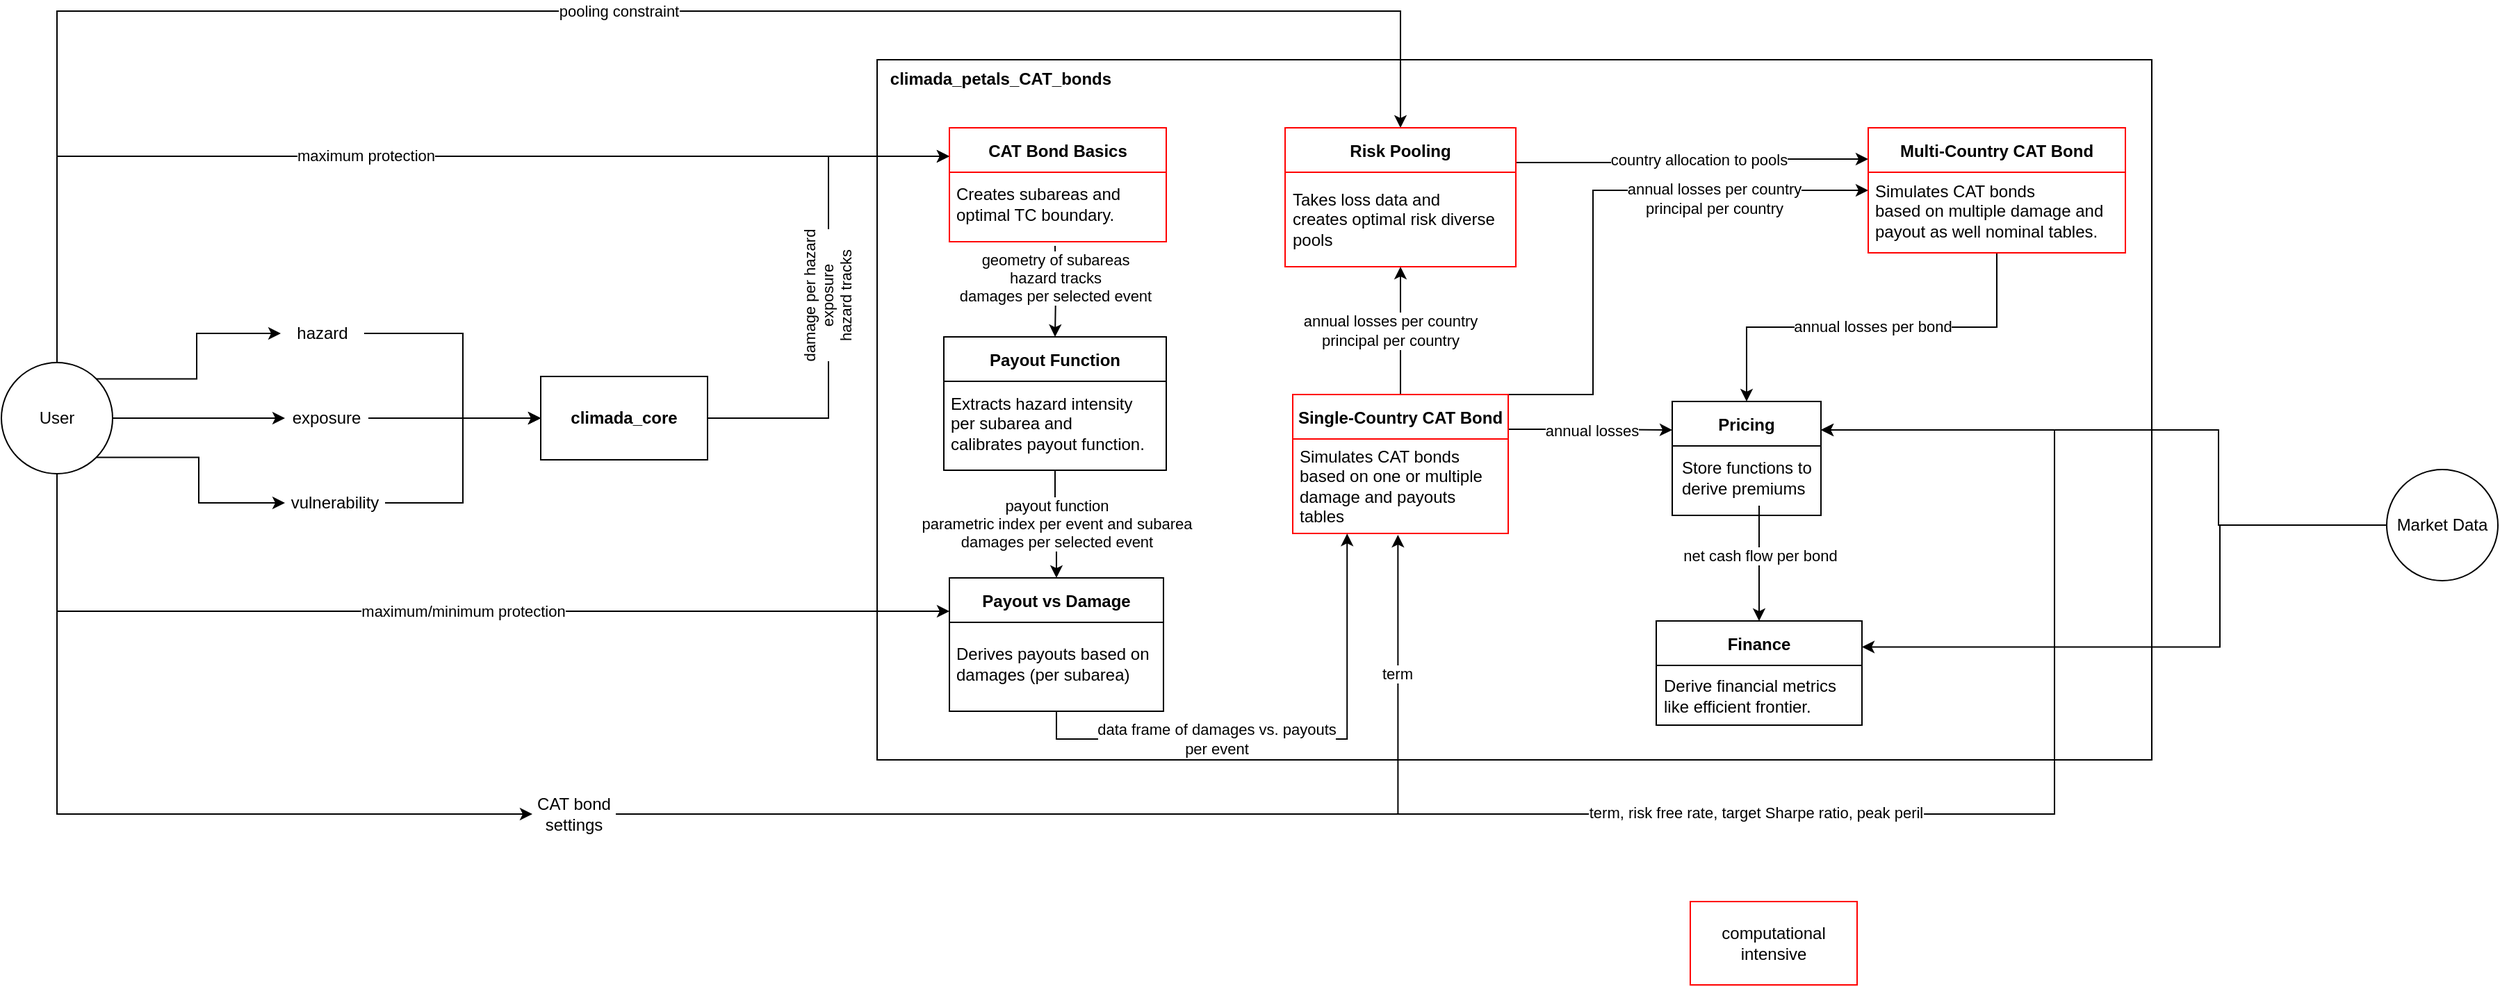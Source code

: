 <mxfile version="28.1.1">
  <diagram name="Page-1" id="bdA8GqdW05c_GUF5dtp6">
    <mxGraphModel dx="3235" dy="1229" grid="0" gridSize="10" guides="1" tooltips="1" connect="1" arrows="1" fold="1" page="1" pageScale="1" pageWidth="1169" pageHeight="827" math="0" shadow="0">
      <root>
        <mxCell id="0" />
        <mxCell id="1" parent="0" />
        <mxCell id="eNb5HaGTE31p3M35cZ-F-33" value="" style="rounded=0;whiteSpace=wrap;html=1;fillColor=none;align=center;labelPosition=center;verticalLabelPosition=top;verticalAlign=middle;" parent="1" vertex="1">
          <mxGeometry x="430" y="119" width="917" height="504" as="geometry" />
        </mxCell>
        <mxCell id="eNb5HaGTE31p3M35cZ-F-45" style="edgeStyle=orthogonalEdgeStyle;rounded=0;orthogonalLoop=1;jettySize=auto;html=1;exitX=1;exitY=1;exitDx=0;exitDy=0;entryX=0;entryY=0.5;entryDx=0;entryDy=0;" parent="1" source="eNb5HaGTE31p3M35cZ-F-1" target="eNb5HaGTE31p3M35cZ-F-4" edge="1">
          <mxGeometry relative="1" as="geometry">
            <mxPoint x="-168" y="279" as="targetPoint" />
          </mxGeometry>
        </mxCell>
        <mxCell id="eNb5HaGTE31p3M35cZ-F-49" style="edgeStyle=orthogonalEdgeStyle;rounded=0;orthogonalLoop=1;jettySize=auto;html=1;exitX=0.5;exitY=1;exitDx=0;exitDy=0;entryX=0;entryY=0.5;entryDx=0;entryDy=0;" parent="1" source="eNb5HaGTE31p3M35cZ-F-1" target="eNb5HaGTE31p3M35cZ-F-48" edge="1">
          <mxGeometry relative="1" as="geometry" />
        </mxCell>
        <mxCell id="yakTs8DD9-V0mHupV9pz-1" style="edgeStyle=orthogonalEdgeStyle;rounded=0;orthogonalLoop=1;jettySize=auto;html=1;exitX=1;exitY=0.5;exitDx=0;exitDy=0;" parent="1" source="eNb5HaGTE31p3M35cZ-F-1" target="eNb5HaGTE31p3M35cZ-F-3" edge="1">
          <mxGeometry relative="1" as="geometry" />
        </mxCell>
        <mxCell id="yakTs8DD9-V0mHupV9pz-2" style="edgeStyle=orthogonalEdgeStyle;rounded=0;orthogonalLoop=1;jettySize=auto;html=1;exitX=1;exitY=0;exitDx=0;exitDy=0;entryX=0;entryY=0.5;entryDx=0;entryDy=0;" parent="1" source="eNb5HaGTE31p3M35cZ-F-1" target="eNb5HaGTE31p3M35cZ-F-2" edge="1">
          <mxGeometry relative="1" as="geometry" />
        </mxCell>
        <mxCell id="yCh1rvR_kyDRK39HySi6-8" style="edgeStyle=orthogonalEdgeStyle;rounded=0;orthogonalLoop=1;jettySize=auto;html=1;exitX=0.5;exitY=0;exitDx=0;exitDy=0;entryX=0;entryY=0.25;entryDx=0;entryDy=0;" edge="1" parent="1" source="eNb5HaGTE31p3M35cZ-F-1" target="eNb5HaGTE31p3M35cZ-F-16">
          <mxGeometry relative="1" as="geometry" />
        </mxCell>
        <mxCell id="yCh1rvR_kyDRK39HySi6-9" value="maximum protection" style="edgeLabel;html=1;align=center;verticalAlign=middle;resizable=0;points=[];" vertex="1" connectable="0" parent="yCh1rvR_kyDRK39HySi6-8">
          <mxGeometry x="-0.072" relative="1" as="geometry">
            <mxPoint x="3" y="-1" as="offset" />
          </mxGeometry>
        </mxCell>
        <mxCell id="yCh1rvR_kyDRK39HySi6-10" style="edgeStyle=orthogonalEdgeStyle;rounded=0;orthogonalLoop=1;jettySize=auto;html=1;exitX=0.5;exitY=1;exitDx=0;exitDy=0;entryX=0;entryY=0.25;entryDx=0;entryDy=0;" edge="1" parent="1" source="eNb5HaGTE31p3M35cZ-F-1" target="eNb5HaGTE31p3M35cZ-F-12">
          <mxGeometry relative="1" as="geometry" />
        </mxCell>
        <mxCell id="yCh1rvR_kyDRK39HySi6-11" value="maximum/minimum protection" style="edgeLabel;html=1;align=center;verticalAlign=middle;resizable=0;points=[];" vertex="1" connectable="0" parent="yCh1rvR_kyDRK39HySi6-10">
          <mxGeometry x="0.056" relative="1" as="geometry">
            <mxPoint as="offset" />
          </mxGeometry>
        </mxCell>
        <mxCell id="yCh1rvR_kyDRK39HySi6-21" style="edgeStyle=orthogonalEdgeStyle;rounded=0;orthogonalLoop=1;jettySize=auto;html=1;exitX=0.5;exitY=0;exitDx=0;exitDy=0;entryX=0.5;entryY=0;entryDx=0;entryDy=0;" edge="1" parent="1" source="eNb5HaGTE31p3M35cZ-F-1" target="eNb5HaGTE31p3M35cZ-F-35">
          <mxGeometry relative="1" as="geometry">
            <Array as="points">
              <mxPoint x="-160" y="84" />
              <mxPoint x="807" y="84" />
            </Array>
          </mxGeometry>
        </mxCell>
        <mxCell id="yCh1rvR_kyDRK39HySi6-22" value="pooling constraint" style="edgeLabel;html=1;align=center;verticalAlign=middle;resizable=0;points=[];" vertex="1" connectable="0" parent="yCh1rvR_kyDRK39HySi6-21">
          <mxGeometry x="0.008" y="1" relative="1" as="geometry">
            <mxPoint y="1" as="offset" />
          </mxGeometry>
        </mxCell>
        <mxCell id="eNb5HaGTE31p3M35cZ-F-1" value="User" style="ellipse;whiteSpace=wrap;html=1;aspect=fixed;" parent="1" vertex="1">
          <mxGeometry x="-200" y="337" width="80" height="80" as="geometry" />
        </mxCell>
        <mxCell id="yakTs8DD9-V0mHupV9pz-4" style="edgeStyle=orthogonalEdgeStyle;rounded=0;orthogonalLoop=1;jettySize=auto;html=1;exitX=1;exitY=0.5;exitDx=0;exitDy=0;entryX=0;entryY=0.5;entryDx=0;entryDy=0;" parent="1" source="eNb5HaGTE31p3M35cZ-F-2" target="eNb5HaGTE31p3M35cZ-F-5" edge="1">
          <mxGeometry relative="1" as="geometry">
            <Array as="points">
              <mxPoint x="132" y="316" />
              <mxPoint x="132" y="377" />
            </Array>
          </mxGeometry>
        </mxCell>
        <mxCell id="yakTs8DD9-V0mHupV9pz-3" style="edgeStyle=orthogonalEdgeStyle;rounded=0;orthogonalLoop=1;jettySize=auto;html=1;exitX=1;exitY=0.5;exitDx=0;exitDy=0;entryX=0;entryY=0.5;entryDx=0;entryDy=0;" parent="1" source="eNb5HaGTE31p3M35cZ-F-3" target="eNb5HaGTE31p3M35cZ-F-5" edge="1">
          <mxGeometry relative="1" as="geometry" />
        </mxCell>
        <mxCell id="eNb5HaGTE31p3M35cZ-F-3" value="exposure" style="text;html=1;align=center;verticalAlign=middle;whiteSpace=wrap;rounded=0;" parent="1" vertex="1">
          <mxGeometry x="4" y="362" width="60" height="30" as="geometry" />
        </mxCell>
        <mxCell id="eNb5HaGTE31p3M35cZ-F-47" style="edgeStyle=orthogonalEdgeStyle;rounded=0;orthogonalLoop=1;jettySize=auto;html=1;exitX=1;exitY=0.5;exitDx=0;exitDy=0;entryX=0;entryY=0.5;entryDx=0;entryDy=0;" parent="1" source="eNb5HaGTE31p3M35cZ-F-4" target="eNb5HaGTE31p3M35cZ-F-5" edge="1">
          <mxGeometry relative="1" as="geometry" />
        </mxCell>
        <mxCell id="eNb5HaGTE31p3M35cZ-F-4" value="vulnerability" style="text;html=1;align=center;verticalAlign=middle;whiteSpace=wrap;rounded=0;" parent="1" vertex="1">
          <mxGeometry x="4" y="423" width="72" height="30" as="geometry" />
        </mxCell>
        <mxCell id="eNb5HaGTE31p3M35cZ-F-37" style="edgeStyle=orthogonalEdgeStyle;rounded=0;orthogonalLoop=1;jettySize=auto;html=1;entryX=0.5;entryY=1;entryDx=0;entryDy=0;startArrow=none;startFill=0;exitX=0.5;exitY=0;exitDx=0;exitDy=0;" parent="1" source="eNb5HaGTE31p3M35cZ-F-6" target="eNb5HaGTE31p3M35cZ-F-35" edge="1">
          <mxGeometry relative="1" as="geometry">
            <Array as="points" />
          </mxGeometry>
        </mxCell>
        <mxCell id="IWyzGzTmUGrgQouWK2GI-6" value="annual losses per country&lt;div&gt;principal per country&lt;/div&gt;" style="edgeLabel;html=1;align=center;verticalAlign=middle;resizable=0;points=[];" parent="eNb5HaGTE31p3M35cZ-F-37" vertex="1" connectable="0">
          <mxGeometry x="0.093" y="1" relative="1" as="geometry">
            <mxPoint x="-7" y="4" as="offset" />
          </mxGeometry>
        </mxCell>
        <mxCell id="yakTs8DD9-V0mHupV9pz-16" style="edgeStyle=orthogonalEdgeStyle;rounded=0;orthogonalLoop=1;jettySize=auto;html=1;entryX=0;entryY=0.25;entryDx=0;entryDy=0;exitX=1;exitY=0.25;exitDx=0;exitDy=0;" parent="1" source="eNb5HaGTE31p3M35cZ-F-6" target="eNb5HaGTE31p3M35cZ-F-10" edge="1">
          <mxGeometry relative="1" as="geometry">
            <Array as="points" />
          </mxGeometry>
        </mxCell>
        <mxCell id="yakTs8DD9-V0mHupV9pz-17" value="annual losses" style="edgeLabel;html=1;align=center;verticalAlign=middle;resizable=0;points=[];" parent="yakTs8DD9-V0mHupV9pz-16" vertex="1" connectable="0">
          <mxGeometry x="0.346" y="1" relative="1" as="geometry">
            <mxPoint x="-20" y="1" as="offset" />
          </mxGeometry>
        </mxCell>
        <mxCell id="yCh1rvR_kyDRK39HySi6-12" style="edgeStyle=orthogonalEdgeStyle;rounded=0;orthogonalLoop=1;jettySize=auto;html=1;exitX=1;exitY=0;exitDx=0;exitDy=0;entryX=0;entryY=0.5;entryDx=0;entryDy=0;" edge="1" parent="1" source="eNb5HaGTE31p3M35cZ-F-6" target="yakTs8DD9-V0mHupV9pz-8">
          <mxGeometry relative="1" as="geometry">
            <Array as="points">
              <mxPoint x="945" y="360" />
              <mxPoint x="945" y="213" />
            </Array>
          </mxGeometry>
        </mxCell>
        <mxCell id="yCh1rvR_kyDRK39HySi6-13" value="annual losses per country&lt;div&gt;principal per country&lt;/div&gt;" style="edgeLabel;html=1;align=center;verticalAlign=middle;resizable=0;points=[];" vertex="1" connectable="0" parent="yCh1rvR_kyDRK39HySi6-12">
          <mxGeometry x="-0.224" y="-1" relative="1" as="geometry">
            <mxPoint x="86" y="-45" as="offset" />
          </mxGeometry>
        </mxCell>
        <mxCell id="eNb5HaGTE31p3M35cZ-F-6" value="Single-Country CAT Bond" style="swimlane;startSize=32;align=center;strokeColor=#FF0000;" parent="1" vertex="1">
          <mxGeometry x="729" y="360" width="155" height="100" as="geometry">
            <mxRectangle x="382" y="140" width="145" height="26" as="alternateBounds" />
          </mxGeometry>
        </mxCell>
        <mxCell id="eNb5HaGTE31p3M35cZ-F-8" value="Simulates CAT bonds&amp;nbsp;&lt;div&gt;based on one or multiple&amp;nbsp;&lt;/div&gt;&lt;div&gt;damage and payouts&amp;nbsp;&lt;/div&gt;&lt;div&gt;tables&lt;/div&gt;" style="text;html=1;align=left;verticalAlign=middle;resizable=0;points=[];autosize=1;strokeColor=none;fillColor=none;" parent="eNb5HaGTE31p3M35cZ-F-6" vertex="1">
          <mxGeometry x="3" y="32" width="153" height="68" as="geometry" />
        </mxCell>
        <mxCell id="yakTs8DD9-V0mHupV9pz-28" style="edgeStyle=orthogonalEdgeStyle;rounded=0;orthogonalLoop=1;jettySize=auto;html=1;entryX=0;entryY=0.25;entryDx=0;entryDy=0;" parent="1" source="eNb5HaGTE31p3M35cZ-F-5" target="eNb5HaGTE31p3M35cZ-F-16" edge="1">
          <mxGeometry relative="1" as="geometry" />
        </mxCell>
        <mxCell id="yakTs8DD9-V0mHupV9pz-29" value="damage per hazard&lt;div&gt;exposure&lt;/div&gt;&lt;div&gt;hazard tracks&lt;/div&gt;" style="edgeLabel;html=1;align=center;verticalAlign=middle;resizable=0;points=[];rotation=-90;" parent="yakTs8DD9-V0mHupV9pz-28" vertex="1" connectable="0">
          <mxGeometry x="-0.04" y="-1" relative="1" as="geometry">
            <mxPoint x="-2" y="-1" as="offset" />
          </mxGeometry>
        </mxCell>
        <mxCell id="eNb5HaGTE31p3M35cZ-F-5" value="&lt;b&gt;climada_core&lt;/b&gt;" style="rounded=0;whiteSpace=wrap;html=1;" parent="1" vertex="1">
          <mxGeometry x="188" y="347" width="120" height="60" as="geometry" />
        </mxCell>
        <mxCell id="yakTs8DD9-V0mHupV9pz-12" style="edgeStyle=orthogonalEdgeStyle;rounded=0;orthogonalLoop=1;jettySize=auto;html=1;exitX=0.5;exitY=1;exitDx=0;exitDy=0;entryX=0.5;entryY=0;entryDx=0;entryDy=0;" parent="1" source="yakTs8DD9-V0mHupV9pz-8" target="eNb5HaGTE31p3M35cZ-F-10" edge="1">
          <mxGeometry relative="1" as="geometry" />
        </mxCell>
        <mxCell id="yakTs8DD9-V0mHupV9pz-13" value="annual losses per bond" style="edgeLabel;html=1;align=center;verticalAlign=middle;resizable=0;points=[];" parent="yakTs8DD9-V0mHupV9pz-12" vertex="1" connectable="0">
          <mxGeometry x="-0.359" relative="1" as="geometry">
            <mxPoint x="-51" y="-1" as="offset" />
          </mxGeometry>
        </mxCell>
        <mxCell id="eNb5HaGTE31p3M35cZ-F-10" value="Pricing" style="swimlane;startSize=32;align=center;" parent="1" vertex="1">
          <mxGeometry x="1002" y="365" width="107" height="82" as="geometry">
            <mxRectangle x="382" y="140" width="145" height="26" as="alternateBounds" />
          </mxGeometry>
        </mxCell>
        <mxCell id="eNb5HaGTE31p3M35cZ-F-11" value="Store functions to&amp;nbsp;&lt;div&gt;derive premiums&lt;/div&gt;" style="text;html=1;align=left;verticalAlign=middle;resizable=0;points=[];autosize=1;strokeColor=none;fillColor=none;" parent="eNb5HaGTE31p3M35cZ-F-10" vertex="1">
          <mxGeometry x="5" y="35" width="115" height="40" as="geometry" />
        </mxCell>
        <mxCell id="eNb5HaGTE31p3M35cZ-F-30" style="edgeStyle=orthogonalEdgeStyle;rounded=0;orthogonalLoop=1;jettySize=auto;html=1;exitX=0.5;exitY=1;exitDx=0;exitDy=0;entryX=0.236;entryY=1.002;entryDx=0;entryDy=0;entryPerimeter=0;" parent="1" source="eNb5HaGTE31p3M35cZ-F-12" target="eNb5HaGTE31p3M35cZ-F-8" edge="1">
          <mxGeometry relative="1" as="geometry" />
        </mxCell>
        <mxCell id="IWyzGzTmUGrgQouWK2GI-1" value="data frame of damages vs. payouts&lt;div&gt;per event&lt;/div&gt;" style="edgeLabel;html=1;align=center;verticalAlign=middle;resizable=0;points=[];rotation=0;" parent="eNb5HaGTE31p3M35cZ-F-30" vertex="1" connectable="0">
          <mxGeometry x="0.079" y="-1" relative="1" as="geometry">
            <mxPoint x="-69" y="-1" as="offset" />
          </mxGeometry>
        </mxCell>
        <mxCell id="eNb5HaGTE31p3M35cZ-F-12" value="Payout vs Damage" style="swimlane;startSize=32;align=center;" parent="1" vertex="1">
          <mxGeometry x="482" y="492" width="154" height="96" as="geometry">
            <mxRectangle x="382" y="140" width="145" height="26" as="alternateBounds" />
          </mxGeometry>
        </mxCell>
        <mxCell id="eNb5HaGTE31p3M35cZ-F-13" value="Derives payouts based on&amp;nbsp;&lt;div&gt;damages (per subarea)&lt;/div&gt;" style="text;html=1;align=left;verticalAlign=middle;resizable=0;points=[];autosize=1;strokeColor=none;fillColor=none;" parent="eNb5HaGTE31p3M35cZ-F-12" vertex="1">
          <mxGeometry x="3" y="42" width="160" height="40" as="geometry" />
        </mxCell>
        <mxCell id="eNb5HaGTE31p3M35cZ-F-16" value="CAT Bond Basics" style="swimlane;startSize=32;align=center;strokeColor=#FF0000;" parent="1" vertex="1">
          <mxGeometry x="482" y="168" width="156" height="82" as="geometry">
            <mxRectangle x="382" y="140" width="145" height="26" as="alternateBounds" />
          </mxGeometry>
        </mxCell>
        <mxCell id="eNb5HaGTE31p3M35cZ-F-17" value="Creates subareas and&amp;nbsp;&lt;div&gt;optimal TC boundary.&lt;br&gt;&lt;/div&gt;" style="text;html=1;align=left;verticalAlign=middle;resizable=0;points=[];autosize=1;strokeColor=none;fillColor=none;" parent="eNb5HaGTE31p3M35cZ-F-16" vertex="1">
          <mxGeometry x="3" y="35" width="139" height="40" as="geometry" />
        </mxCell>
        <mxCell id="eNb5HaGTE31p3M35cZ-F-34" value="&lt;b&gt;climada_petals_CAT_bonds&lt;/b&gt;" style="text;html=1;align=center;verticalAlign=middle;whiteSpace=wrap;rounded=0;" parent="1" vertex="1">
          <mxGeometry x="428" y="119" width="182" height="28" as="geometry" />
        </mxCell>
        <mxCell id="yakTs8DD9-V0mHupV9pz-10" style="edgeStyle=orthogonalEdgeStyle;rounded=0;orthogonalLoop=1;jettySize=auto;html=1;exitX=1;exitY=0.25;exitDx=0;exitDy=0;entryX=0;entryY=0.25;entryDx=0;entryDy=0;" parent="1" source="eNb5HaGTE31p3M35cZ-F-35" target="yakTs8DD9-V0mHupV9pz-8" edge="1">
          <mxGeometry relative="1" as="geometry" />
        </mxCell>
        <mxCell id="yakTs8DD9-V0mHupV9pz-11" value="country allocation to pools" style="edgeLabel;html=1;align=center;verticalAlign=middle;resizable=0;points=[];" parent="yakTs8DD9-V0mHupV9pz-10" vertex="1" connectable="0">
          <mxGeometry x="0.266" y="-1" relative="1" as="geometry">
            <mxPoint x="-28" y="-1" as="offset" />
          </mxGeometry>
        </mxCell>
        <mxCell id="eNb5HaGTE31p3M35cZ-F-35" value="Risk Pooling" style="swimlane;startSize=32;align=center;strokeColor=#FF0000;" parent="1" vertex="1">
          <mxGeometry x="723.5" y="168" width="166" height="100" as="geometry">
            <mxRectangle x="382" y="140" width="145" height="26" as="alternateBounds" />
          </mxGeometry>
        </mxCell>
        <mxCell id="eNb5HaGTE31p3M35cZ-F-36" value="Takes loss data and&amp;nbsp;&lt;div&gt;creates optimal risk diverse&lt;/div&gt;&lt;div&gt;pools&lt;/div&gt;" style="text;html=1;align=left;verticalAlign=middle;resizable=0;points=[];autosize=1;strokeColor=none;fillColor=none;" parent="eNb5HaGTE31p3M35cZ-F-35" vertex="1">
          <mxGeometry x="3" y="39" width="163" height="54" as="geometry" />
        </mxCell>
        <mxCell id="eNb5HaGTE31p3M35cZ-F-46" value="" style="edgeStyle=orthogonalEdgeStyle;rounded=0;orthogonalLoop=1;jettySize=auto;html=1;exitX=0.5;exitY=1;exitDx=0;exitDy=0;entryX=1;entryY=0.5;entryDx=0;entryDy=0;strokeColor=none;" parent="1" source="eNb5HaGTE31p3M35cZ-F-16" edge="1">
          <mxGeometry relative="1" as="geometry">
            <mxPoint x="514" y="251" as="sourcePoint" />
            <mxPoint x="398" y="278" as="targetPoint" />
          </mxGeometry>
        </mxCell>
        <mxCell id="yCh1rvR_kyDRK39HySi6-18" style="edgeStyle=orthogonalEdgeStyle;rounded=0;orthogonalLoop=1;jettySize=auto;html=1;exitX=1;exitY=0.5;exitDx=0;exitDy=0;entryX=1;entryY=0.25;entryDx=0;entryDy=0;" edge="1" parent="1" source="eNb5HaGTE31p3M35cZ-F-48" target="eNb5HaGTE31p3M35cZ-F-10">
          <mxGeometry relative="1" as="geometry">
            <Array as="points">
              <mxPoint x="1277" y="662" />
              <mxPoint x="1277" y="386" />
            </Array>
          </mxGeometry>
        </mxCell>
        <mxCell id="yCh1rvR_kyDRK39HySi6-19" value="term, risk free rate, target Sharpe ratio, peak peril" style="edgeLabel;html=1;align=center;verticalAlign=middle;resizable=0;points=[];" vertex="1" connectable="0" parent="yCh1rvR_kyDRK39HySi6-18">
          <mxGeometry x="0.108" y="1" relative="1" as="geometry">
            <mxPoint as="offset" />
          </mxGeometry>
        </mxCell>
        <mxCell id="eNb5HaGTE31p3M35cZ-F-48" value="CAT bond settings" style="text;html=1;align=center;verticalAlign=middle;whiteSpace=wrap;rounded=0;" parent="1" vertex="1">
          <mxGeometry x="182" y="647" width="60" height="30" as="geometry" />
        </mxCell>
        <mxCell id="eNb5HaGTE31p3M35cZ-F-50" style="edgeStyle=orthogonalEdgeStyle;rounded=0;orthogonalLoop=1;jettySize=auto;html=1;exitX=1;exitY=0.5;exitDx=0;exitDy=0;entryX=0.475;entryY=1.015;entryDx=0;entryDy=0;entryPerimeter=0;" parent="1" source="eNb5HaGTE31p3M35cZ-F-48" target="eNb5HaGTE31p3M35cZ-F-8" edge="1">
          <mxGeometry relative="1" as="geometry" />
        </mxCell>
        <mxCell id="IWyzGzTmUGrgQouWK2GI-7" value="term" style="edgeLabel;html=1;align=center;verticalAlign=middle;resizable=0;points=[];" parent="eNb5HaGTE31p3M35cZ-F-50" vertex="1" connectable="0">
          <mxGeometry x="-0.29" y="-1" relative="1" as="geometry">
            <mxPoint x="291" y="-102" as="offset" />
          </mxGeometry>
        </mxCell>
        <mxCell id="eNb5HaGTE31p3M35cZ-F-52" value="Finance" style="swimlane;startSize=32;align=center;" parent="1" vertex="1">
          <mxGeometry x="990.5" y="523" width="148" height="75" as="geometry">
            <mxRectangle x="382" y="140" width="145" height="26" as="alternateBounds" />
          </mxGeometry>
        </mxCell>
        <mxCell id="eNb5HaGTE31p3M35cZ-F-53" value="Derive financial metrics&amp;nbsp;&lt;div&gt;like efficient frontier.&lt;/div&gt;" style="text;html=1;align=left;verticalAlign=middle;resizable=0;points=[];autosize=1;strokeColor=none;fillColor=none;" parent="eNb5HaGTE31p3M35cZ-F-52" vertex="1">
          <mxGeometry x="3" y="34" width="145" height="40" as="geometry" />
        </mxCell>
        <mxCell id="IWyzGzTmUGrgQouWK2GI-3" style="edgeStyle=orthogonalEdgeStyle;rounded=0;orthogonalLoop=1;jettySize=auto;html=1;entryX=0.5;entryY=0;entryDx=0;entryDy=0;" parent="1" target="yCh1rvR_kyDRK39HySi6-3" edge="1">
          <mxGeometry relative="1" as="geometry">
            <mxPoint x="558" y="253" as="sourcePoint" />
            <mxPoint x="558" y="326" as="targetPoint" />
            <Array as="points" />
          </mxGeometry>
        </mxCell>
        <mxCell id="IWyzGzTmUGrgQouWK2GI-4" value="geometry of subareas&lt;div&gt;hazard tracks&lt;br&gt;&lt;div&gt;damages per selected event&lt;/div&gt;&lt;/div&gt;" style="edgeLabel;html=1;align=center;verticalAlign=middle;resizable=0;points=[];rotation=0;" parent="IWyzGzTmUGrgQouWK2GI-3" vertex="1" connectable="0">
          <mxGeometry x="0.079" y="-1" relative="1" as="geometry">
            <mxPoint x="1" y="-12" as="offset" />
          </mxGeometry>
        </mxCell>
        <mxCell id="IWyzGzTmUGrgQouWK2GI-11" value="computational intensive" style="rounded=0;whiteSpace=wrap;html=1;fillColor=none;strokeColor=#FF0000;" parent="1" vertex="1">
          <mxGeometry x="1015" y="725" width="120" height="60" as="geometry" />
        </mxCell>
        <mxCell id="yakTs8DD9-V0mHupV9pz-8" value="Multi-Country CAT Bond" style="swimlane;startSize=32;align=center;strokeColor=#FF0000;" parent="1" vertex="1">
          <mxGeometry x="1143" y="168" width="185" height="90" as="geometry">
            <mxRectangle x="382" y="140" width="145" height="26" as="alternateBounds" />
          </mxGeometry>
        </mxCell>
        <mxCell id="yakTs8DD9-V0mHupV9pz-9" value="Simulates CAT bonds&amp;nbsp;&lt;div&gt;based on multiple damage and&lt;/div&gt;&lt;div&gt;payout as well nominal tables.&lt;/div&gt;" style="text;html=1;align=left;verticalAlign=middle;resizable=0;points=[];autosize=1;strokeColor=none;fillColor=none;" parent="yakTs8DD9-V0mHupV9pz-8" vertex="1">
          <mxGeometry x="3" y="33" width="182" height="54" as="geometry" />
        </mxCell>
        <mxCell id="eNb5HaGTE31p3M35cZ-F-2" value="hazard" style="text;html=1;align=center;verticalAlign=middle;whiteSpace=wrap;rounded=0;" parent="1" vertex="1">
          <mxGeometry x="1" y="301" width="60" height="30" as="geometry" />
        </mxCell>
        <mxCell id="yCh1rvR_kyDRK39HySi6-5" style="edgeStyle=orthogonalEdgeStyle;rounded=0;orthogonalLoop=1;jettySize=auto;html=1;exitX=0.5;exitY=1;exitDx=0;exitDy=0;entryX=0.5;entryY=0;entryDx=0;entryDy=0;" edge="1" parent="1" source="yCh1rvR_kyDRK39HySi6-3" target="eNb5HaGTE31p3M35cZ-F-12">
          <mxGeometry relative="1" as="geometry" />
        </mxCell>
        <mxCell id="yCh1rvR_kyDRK39HySi6-6" value="payout function&lt;div&gt;parametric index per event and subarea&lt;br&gt;&lt;div&gt;&lt;div&gt;damages per selected event&lt;/div&gt;&lt;/div&gt;&lt;/div&gt;" style="edgeLabel;html=1;align=center;verticalAlign=middle;resizable=0;points=[];" vertex="1" connectable="0" parent="yCh1rvR_kyDRK39HySi6-5">
          <mxGeometry x="-0.018" y="1" relative="1" as="geometry">
            <mxPoint as="offset" />
          </mxGeometry>
        </mxCell>
        <mxCell id="yCh1rvR_kyDRK39HySi6-3" value="Payout Function" style="swimlane;startSize=32;align=center;" vertex="1" parent="1">
          <mxGeometry x="478" y="318.5" width="160" height="96" as="geometry">
            <mxRectangle x="382" y="140" width="145" height="26" as="alternateBounds" />
          </mxGeometry>
        </mxCell>
        <mxCell id="yCh1rvR_kyDRK39HySi6-4" value="Extracts hazard intensity&amp;nbsp;&lt;div&gt;per subarea and&amp;nbsp;&lt;/div&gt;&lt;div&gt;calibrates payout function.&lt;/div&gt;" style="text;html=1;align=left;verticalAlign=middle;resizable=0;points=[];autosize=1;strokeColor=none;fillColor=none;" vertex="1" parent="yCh1rvR_kyDRK39HySi6-3">
          <mxGeometry x="3" y="35" width="157" height="54" as="geometry" />
        </mxCell>
        <mxCell id="yCh1rvR_kyDRK39HySi6-16" style="edgeStyle=orthogonalEdgeStyle;rounded=0;orthogonalLoop=1;jettySize=auto;html=1;entryX=0.5;entryY=0;entryDx=0;entryDy=0;" edge="1" parent="1" source="eNb5HaGTE31p3M35cZ-F-11" target="eNb5HaGTE31p3M35cZ-F-52">
          <mxGeometry relative="1" as="geometry" />
        </mxCell>
        <mxCell id="yCh1rvR_kyDRK39HySi6-17" value="net cash flow per bond" style="edgeLabel;html=1;align=center;verticalAlign=middle;resizable=0;points=[];" vertex="1" connectable="0" parent="yCh1rvR_kyDRK39HySi6-16">
          <mxGeometry x="-0.133" relative="1" as="geometry">
            <mxPoint as="offset" />
          </mxGeometry>
        </mxCell>
        <mxCell id="yCh1rvR_kyDRK39HySi6-24" style="edgeStyle=orthogonalEdgeStyle;rounded=0;orthogonalLoop=1;jettySize=auto;html=1;exitX=0;exitY=0.5;exitDx=0;exitDy=0;entryX=1;entryY=0.25;entryDx=0;entryDy=0;" edge="1" parent="1" source="yCh1rvR_kyDRK39HySi6-23" target="eNb5HaGTE31p3M35cZ-F-10">
          <mxGeometry relative="1" as="geometry">
            <Array as="points">
              <mxPoint x="1395" y="454" />
              <mxPoint x="1395" y="386" />
            </Array>
          </mxGeometry>
        </mxCell>
        <mxCell id="yCh1rvR_kyDRK39HySi6-25" style="edgeStyle=orthogonalEdgeStyle;rounded=0;orthogonalLoop=1;jettySize=auto;html=1;exitX=0;exitY=0.5;exitDx=0;exitDy=0;entryX=1;entryY=0.25;entryDx=0;entryDy=0;" edge="1" parent="1" source="yCh1rvR_kyDRK39HySi6-23" target="eNb5HaGTE31p3M35cZ-F-52">
          <mxGeometry relative="1" as="geometry">
            <Array as="points">
              <mxPoint x="1396" y="454" />
              <mxPoint x="1396" y="542" />
            </Array>
          </mxGeometry>
        </mxCell>
        <mxCell id="yCh1rvR_kyDRK39HySi6-23" value="Market Data" style="ellipse;whiteSpace=wrap;html=1;aspect=fixed;" vertex="1" parent="1">
          <mxGeometry x="1516" y="414" width="80" height="80" as="geometry" />
        </mxCell>
      </root>
    </mxGraphModel>
  </diagram>
</mxfile>
